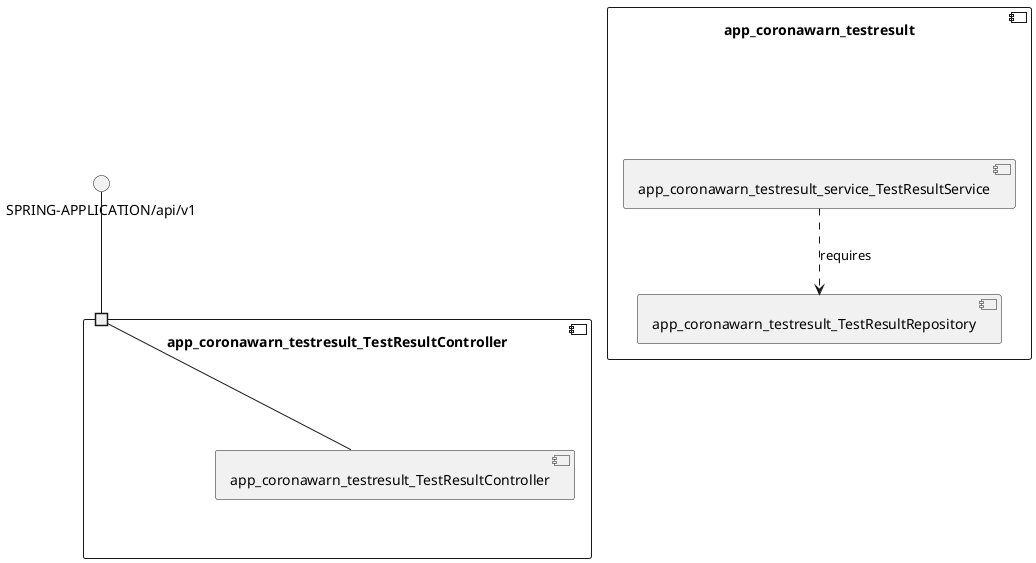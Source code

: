 @startuml
skinparam fixCircleLabelOverlapping true
skinparam componentStyle uml2
component "app_coronawarn_testresult\n\n\n\n\n\n" {
[app_coronawarn_testresult_service_TestResultService]
[app_coronawarn_testresult_TestResultRepository]
[app_coronawarn_testresult_service_TestResultService]..>[app_coronawarn_testresult_TestResultRepository] : requires
}
component "app_coronawarn_testresult_TestResultController\n\n\n\n\n\n" {
[app_coronawarn_testresult_TestResultController]
portin " " as app_coronawarn_testresult_TestResultController_requires_SPRING_APPLICATION_api_v1
"app_coronawarn_testresult_TestResultController_requires_SPRING_APPLICATION_api_v1"--[app_coronawarn_testresult_TestResultController]
}
interface "SPRING-APPLICATION/api/v1" as interface.SPRING_APPLICATION_api_v1
interface.SPRING_APPLICATION_api_v1--"app_coronawarn_testresult_TestResultController_requires_SPRING_APPLICATION_api_v1"

@enduml
